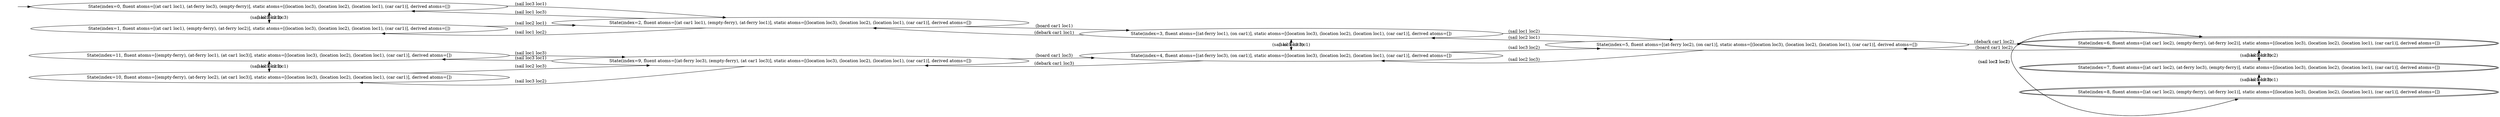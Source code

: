 digraph {
rankdir="LR"
s0[label="State(index=0, fluent atoms=[(at car1 loc1), (at-ferry loc3), (empty-ferry)], static atoms=[(location loc3), (location loc2), (location loc1), (car car1)], derived atoms=[])"]
s1[label="State(index=1, fluent atoms=[(at car1 loc1), (empty-ferry), (at-ferry loc2)], static atoms=[(location loc3), (location loc2), (location loc1), (car car1)], derived atoms=[])"]
s2[label="State(index=2, fluent atoms=[(at car1 loc1), (empty-ferry), (at-ferry loc1)], static atoms=[(location loc3), (location loc2), (location loc1), (car car1)], derived atoms=[])"]
s3[label="State(index=3, fluent atoms=[(at-ferry loc1), (on car1)], static atoms=[(location loc3), (location loc2), (location loc1), (car car1)], derived atoms=[])"]
s4[label="State(index=4, fluent atoms=[(at-ferry loc3), (on car1)], static atoms=[(location loc3), (location loc2), (location loc1), (car car1)], derived atoms=[])"]
s5[label="State(index=5, fluent atoms=[(at-ferry loc2), (on car1)], static atoms=[(location loc3), (location loc2), (location loc1), (car car1)], derived atoms=[])"]
s6[peripheries=2,label="State(index=6, fluent atoms=[(at car1 loc2), (empty-ferry), (at-ferry loc2)], static atoms=[(location loc3), (location loc2), (location loc1), (car car1)], derived atoms=[])"]
s7[peripheries=2,label="State(index=7, fluent atoms=[(at car1 loc2), (at-ferry loc3), (empty-ferry)], static atoms=[(location loc3), (location loc2), (location loc1), (car car1)], derived atoms=[])"]
s8[peripheries=2,label="State(index=8, fluent atoms=[(at car1 loc2), (empty-ferry), (at-ferry loc1)], static atoms=[(location loc3), (location loc2), (location loc1), (car car1)], derived atoms=[])"]
s9[label="State(index=9, fluent atoms=[(at-ferry loc3), (empty-ferry), (at car1 loc3)], static atoms=[(location loc3), (location loc2), (location loc1), (car car1)], derived atoms=[])"]
s10[label="State(index=10, fluent atoms=[(empty-ferry), (at-ferry loc2), (at car1 loc3)], static atoms=[(location loc3), (location loc2), (location loc1), (car car1)], derived atoms=[])"]
s11[label="State(index=11, fluent atoms=[(empty-ferry), (at-ferry loc1), (at car1 loc3)], static atoms=[(location loc3), (location loc2), (location loc1), (car car1)], derived atoms=[])"]
Dangling [ label = "", style = invis ]
{ rank = same; Dangling }
Dangling -> s0
{ rank = same; s0,s1,s10,s11}
{ rank = same; s2,s9}
{ rank = same; s3,s4}
{ rank = same; s5}
{ rank = same; s6,s7,s8}
s0->s1 [label="(sail loc3 loc2)"]
s0->s2 [label="(sail loc3 loc1)"]
s2->s0 [label="(sail loc1 loc3)"]
s2->s1 [label="(sail loc1 loc2)"]
s2->s3 [label="(board car1 loc1)"]
s3->s2 [label="(debark car1 loc1)"]
s3->s4 [label="(sail loc1 loc3)"]
s3->s5 [label="(sail loc1 loc2)"]
s5->s6 [label="(debark car1 loc2)"]
s5->s4 [label="(sail loc2 loc3)"]
s5->s3 [label="(sail loc2 loc1)"]
s6->s7 [label="(sail loc2 loc3)"]
s6->s8 [label="(sail loc2 loc1)"]
s6->s5 [label="(board car1 loc2)"]
s8->s7 [label="(sail loc1 loc3)"]
s8->s6 [label="(sail loc1 loc2)"]
s7->s6 [label="(sail loc3 loc2)"]
s7->s8 [label="(sail loc3 loc1)"]
s4->s9 [label="(debark car1 loc3)"]
s4->s5 [label="(sail loc3 loc2)"]
s4->s3 [label="(sail loc3 loc1)"]
s9->s10 [label="(sail loc3 loc2)"]
s9->s11 [label="(sail loc3 loc1)"]
s9->s4 [label="(board car1 loc3)"]
s11->s9 [label="(sail loc1 loc3)"]
s11->s10 [label="(sail loc1 loc2)"]
s10->s9 [label="(sail loc2 loc3)"]
s10->s11 [label="(sail loc2 loc1)"]
s1->s0 [label="(sail loc2 loc3)"]
s1->s2 [label="(sail loc2 loc1)"]
}

